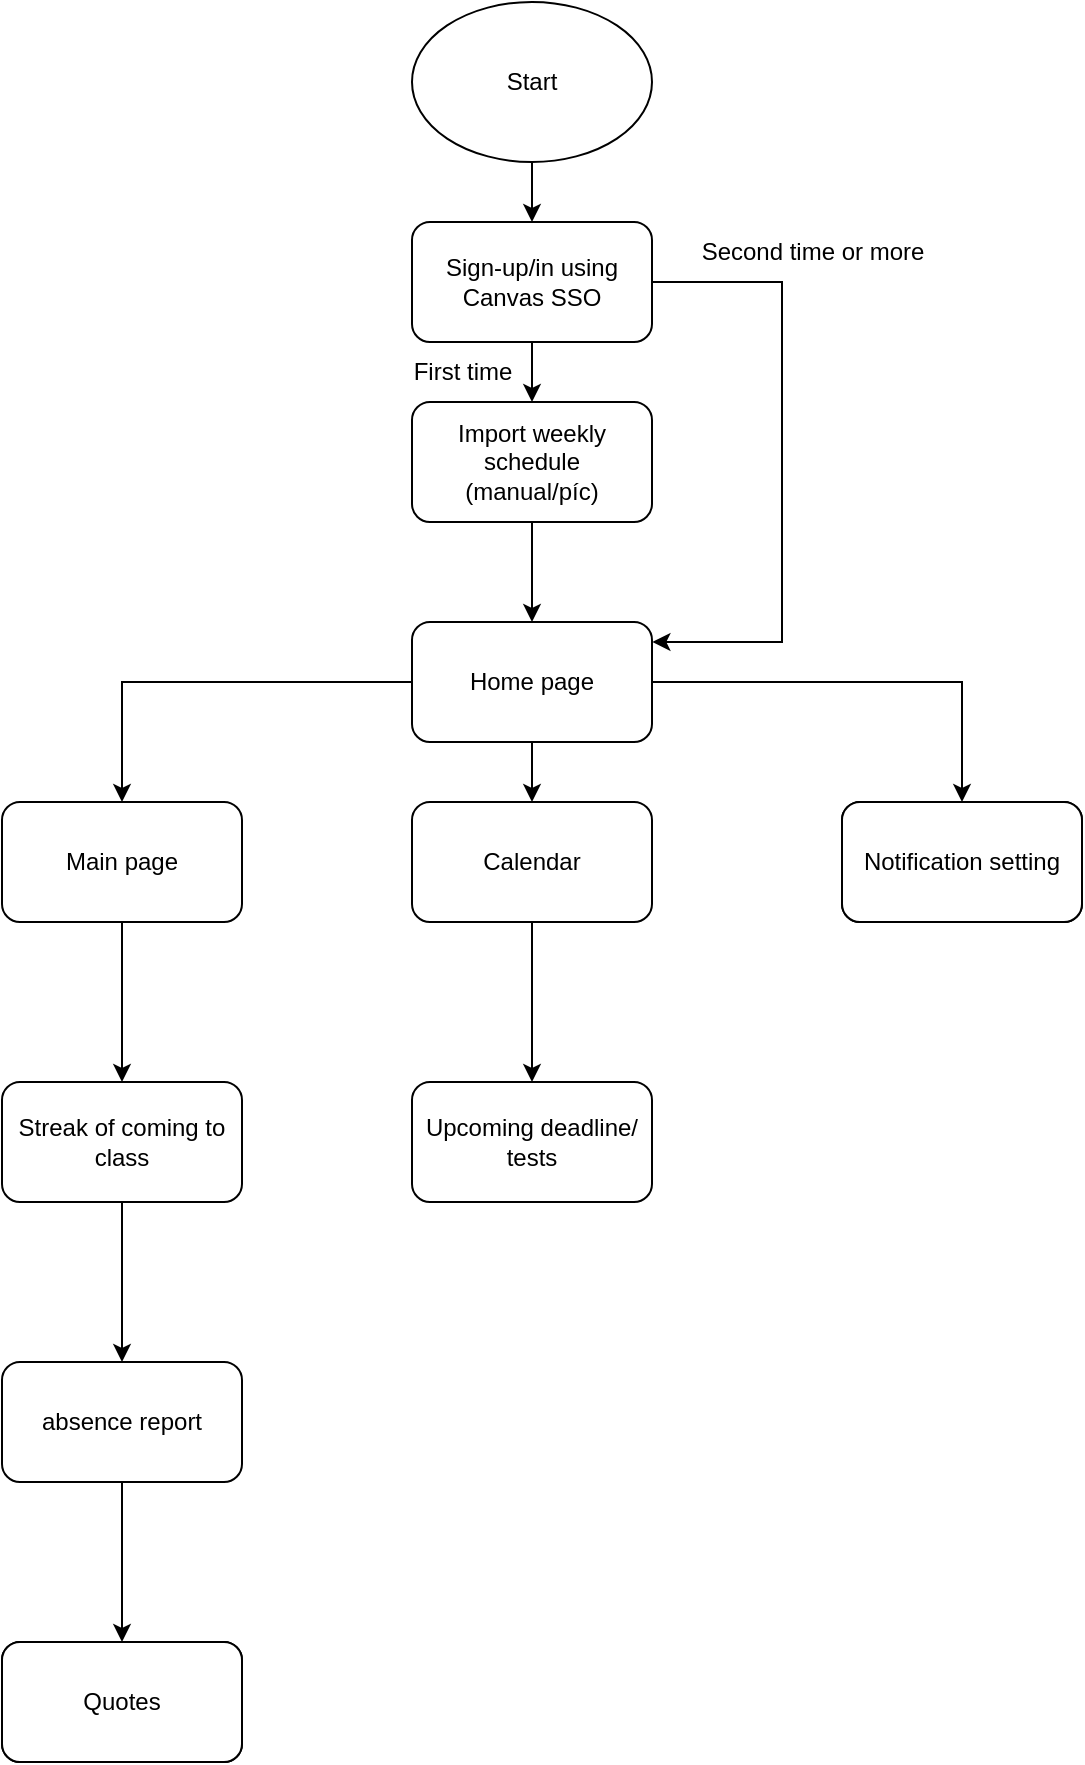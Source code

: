 <mxfile version="26.0.16">
  <diagram name="Page-1" id="UWBFtlV2EwZvAxMjJ2xx">
    <mxGraphModel dx="600" dy="395" grid="1" gridSize="10" guides="1" tooltips="1" connect="1" arrows="1" fold="1" page="1" pageScale="1" pageWidth="850" pageHeight="1100" math="0" shadow="0">
      <root>
        <mxCell id="0" />
        <mxCell id="1" parent="0" />
        <mxCell id="_JJBRY80bZxFdqf96IZ3-6" style="edgeStyle=orthogonalEdgeStyle;rounded=0;orthogonalLoop=1;jettySize=auto;html=1;entryX=0.5;entryY=0;entryDx=0;entryDy=0;" edge="1" parent="1" source="_JJBRY80bZxFdqf96IZ3-1" target="_JJBRY80bZxFdqf96IZ3-2">
          <mxGeometry relative="1" as="geometry" />
        </mxCell>
        <mxCell id="_JJBRY80bZxFdqf96IZ3-1" value="Start" style="ellipse;whiteSpace=wrap;html=1;" vertex="1" parent="1">
          <mxGeometry x="365" y="40" width="120" height="80" as="geometry" />
        </mxCell>
        <mxCell id="_JJBRY80bZxFdqf96IZ3-19" value="" style="edgeStyle=orthogonalEdgeStyle;rounded=0;orthogonalLoop=1;jettySize=auto;html=1;" edge="1" parent="1" source="_JJBRY80bZxFdqf96IZ3-2" target="_JJBRY80bZxFdqf96IZ3-7">
          <mxGeometry relative="1" as="geometry" />
        </mxCell>
        <mxCell id="_JJBRY80bZxFdqf96IZ3-2" value="Sign-up/in using Canvas SSO" style="rounded=1;whiteSpace=wrap;html=1;" vertex="1" parent="1">
          <mxGeometry x="365" y="150" width="120" height="60" as="geometry" />
        </mxCell>
        <mxCell id="_JJBRY80bZxFdqf96IZ3-18" value="" style="edgeStyle=orthogonalEdgeStyle;rounded=0;orthogonalLoop=1;jettySize=auto;html=1;" edge="1" parent="1" source="_JJBRY80bZxFdqf96IZ3-7" target="_JJBRY80bZxFdqf96IZ3-10">
          <mxGeometry relative="1" as="geometry" />
        </mxCell>
        <mxCell id="_JJBRY80bZxFdqf96IZ3-7" value="Import weekly schedule (manual/píc)" style="rounded=1;whiteSpace=wrap;html=1;" vertex="1" parent="1">
          <mxGeometry x="365" y="240" width="120" height="60" as="geometry" />
        </mxCell>
        <mxCell id="_JJBRY80bZxFdqf96IZ3-29" style="edgeStyle=orthogonalEdgeStyle;rounded=0;orthogonalLoop=1;jettySize=auto;html=1;" edge="1" parent="1" source="_JJBRY80bZxFdqf96IZ3-10" target="_JJBRY80bZxFdqf96IZ3-21">
          <mxGeometry relative="1" as="geometry" />
        </mxCell>
        <mxCell id="_JJBRY80bZxFdqf96IZ3-31" value="" style="edgeStyle=orthogonalEdgeStyle;rounded=0;orthogonalLoop=1;jettySize=auto;html=1;" edge="1" parent="1" source="_JJBRY80bZxFdqf96IZ3-10" target="_JJBRY80bZxFdqf96IZ3-30">
          <mxGeometry relative="1" as="geometry" />
        </mxCell>
        <mxCell id="_JJBRY80bZxFdqf96IZ3-38" value="" style="edgeStyle=orthogonalEdgeStyle;rounded=0;orthogonalLoop=1;jettySize=auto;html=1;" edge="1" parent="1" source="_JJBRY80bZxFdqf96IZ3-10" target="_JJBRY80bZxFdqf96IZ3-37">
          <mxGeometry relative="1" as="geometry" />
        </mxCell>
        <mxCell id="_JJBRY80bZxFdqf96IZ3-10" value="Home page" style="rounded=1;whiteSpace=wrap;html=1;" vertex="1" parent="1">
          <mxGeometry x="365" y="350" width="120" height="60" as="geometry" />
        </mxCell>
        <mxCell id="_JJBRY80bZxFdqf96IZ3-16" value="Second time or more" style="text;html=1;align=center;verticalAlign=middle;resizable=0;points=[];autosize=1;strokeColor=none;fillColor=none;" vertex="1" parent="1">
          <mxGeometry x="500" y="150" width="130" height="30" as="geometry" />
        </mxCell>
        <mxCell id="_JJBRY80bZxFdqf96IZ3-17" style="edgeStyle=orthogonalEdgeStyle;rounded=0;orthogonalLoop=1;jettySize=auto;html=1;exitX=1;exitY=0.5;exitDx=0;exitDy=0;entryX=1.002;entryY=0.173;entryDx=0;entryDy=0;entryPerimeter=0;" edge="1" parent="1" source="_JJBRY80bZxFdqf96IZ3-2" target="_JJBRY80bZxFdqf96IZ3-10">
          <mxGeometry relative="1" as="geometry">
            <Array as="points">
              <mxPoint x="550" y="180" />
              <mxPoint x="550" y="360" />
              <mxPoint x="485" y="360" />
            </Array>
          </mxGeometry>
        </mxCell>
        <mxCell id="_JJBRY80bZxFdqf96IZ3-20" value="First time" style="text;html=1;align=center;verticalAlign=middle;resizable=0;points=[];autosize=1;strokeColor=none;fillColor=none;" vertex="1" parent="1">
          <mxGeometry x="355" y="210" width="70" height="30" as="geometry" />
        </mxCell>
        <mxCell id="_JJBRY80bZxFdqf96IZ3-23" value="" style="edgeStyle=orthogonalEdgeStyle;rounded=0;orthogonalLoop=1;jettySize=auto;html=1;" edge="1" parent="1" source="_JJBRY80bZxFdqf96IZ3-21" target="_JJBRY80bZxFdqf96IZ3-22">
          <mxGeometry relative="1" as="geometry" />
        </mxCell>
        <mxCell id="_JJBRY80bZxFdqf96IZ3-21" value="Main page" style="rounded=1;whiteSpace=wrap;html=1;" vertex="1" parent="1">
          <mxGeometry x="160" y="440" width="120" height="60" as="geometry" />
        </mxCell>
        <mxCell id="_JJBRY80bZxFdqf96IZ3-25" value="" style="edgeStyle=orthogonalEdgeStyle;rounded=0;orthogonalLoop=1;jettySize=auto;html=1;" edge="1" parent="1" source="_JJBRY80bZxFdqf96IZ3-22" target="_JJBRY80bZxFdqf96IZ3-24">
          <mxGeometry relative="1" as="geometry" />
        </mxCell>
        <mxCell id="_JJBRY80bZxFdqf96IZ3-22" value="Streak of coming to class" style="whiteSpace=wrap;html=1;rounded=1;" vertex="1" parent="1">
          <mxGeometry x="160" y="580" width="120" height="60" as="geometry" />
        </mxCell>
        <mxCell id="_JJBRY80bZxFdqf96IZ3-28" value="" style="edgeStyle=orthogonalEdgeStyle;rounded=0;orthogonalLoop=1;jettySize=auto;html=1;" edge="1" parent="1" source="_JJBRY80bZxFdqf96IZ3-24" target="_JJBRY80bZxFdqf96IZ3-27">
          <mxGeometry relative="1" as="geometry" />
        </mxCell>
        <mxCell id="_JJBRY80bZxFdqf96IZ3-24" value="absence report" style="whiteSpace=wrap;html=1;rounded=1;" vertex="1" parent="1">
          <mxGeometry x="160" y="720" width="120" height="60" as="geometry" />
        </mxCell>
        <mxCell id="_JJBRY80bZxFdqf96IZ3-27" value="Calendar" style="whiteSpace=wrap;html=1;rounded=1;" vertex="1" parent="1">
          <mxGeometry x="160" y="860" width="120" height="60" as="geometry" />
        </mxCell>
        <mxCell id="_JJBRY80bZxFdqf96IZ3-40" value="" style="edgeStyle=orthogonalEdgeStyle;rounded=0;orthogonalLoop=1;jettySize=auto;html=1;" edge="1" parent="1" source="_JJBRY80bZxFdqf96IZ3-30" target="_JJBRY80bZxFdqf96IZ3-39">
          <mxGeometry relative="1" as="geometry" />
        </mxCell>
        <mxCell id="_JJBRY80bZxFdqf96IZ3-30" value="Calendar" style="whiteSpace=wrap;html=1;rounded=1;" vertex="1" parent="1">
          <mxGeometry x="365" y="440" width="120" height="60" as="geometry" />
        </mxCell>
        <mxCell id="_JJBRY80bZxFdqf96IZ3-32" value="Quotes" style="whiteSpace=wrap;html=1;rounded=1;" vertex="1" parent="1">
          <mxGeometry x="160" y="860" width="120" height="60" as="geometry" />
        </mxCell>
        <mxCell id="_JJBRY80bZxFdqf96IZ3-36" value="Notification setting" style="whiteSpace=wrap;html=1;rounded=1;" vertex="1" parent="1">
          <mxGeometry x="580" y="440" width="120" height="60" as="geometry" />
        </mxCell>
        <mxCell id="_JJBRY80bZxFdqf96IZ3-37" value="Notification setting" style="whiteSpace=wrap;html=1;rounded=1;" vertex="1" parent="1">
          <mxGeometry x="580" y="440" width="120" height="60" as="geometry" />
        </mxCell>
        <mxCell id="_JJBRY80bZxFdqf96IZ3-39" value="Upcoming deadline/ tests" style="whiteSpace=wrap;html=1;rounded=1;" vertex="1" parent="1">
          <mxGeometry x="365" y="580" width="120" height="60" as="geometry" />
        </mxCell>
      </root>
    </mxGraphModel>
  </diagram>
</mxfile>
